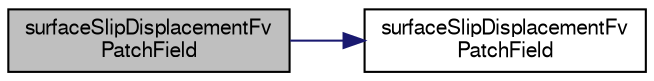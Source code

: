digraph "surfaceSlipDisplacementFvPatchField"
{
  bgcolor="transparent";
  edge [fontname="FreeSans",fontsize="10",labelfontname="FreeSans",labelfontsize="10"];
  node [fontname="FreeSans",fontsize="10",shape=record];
  rankdir="LR";
  Node5 [label="surfaceSlipDisplacementFv\lPatchField",height=0.2,width=0.4,color="black", fillcolor="grey75", style="filled", fontcolor="black"];
  Node5 -> Node6 [color="midnightblue",fontsize="10",style="solid",fontname="FreeSans"];
  Node6 [label="surfaceSlipDisplacementFv\lPatchField",height=0.2,width=0.4,color="black",URL="$a23346.html#a56a4a37e1803c2cb77cbbcda0b18f94d",tooltip="Construct from patch and internal field. "];
}
